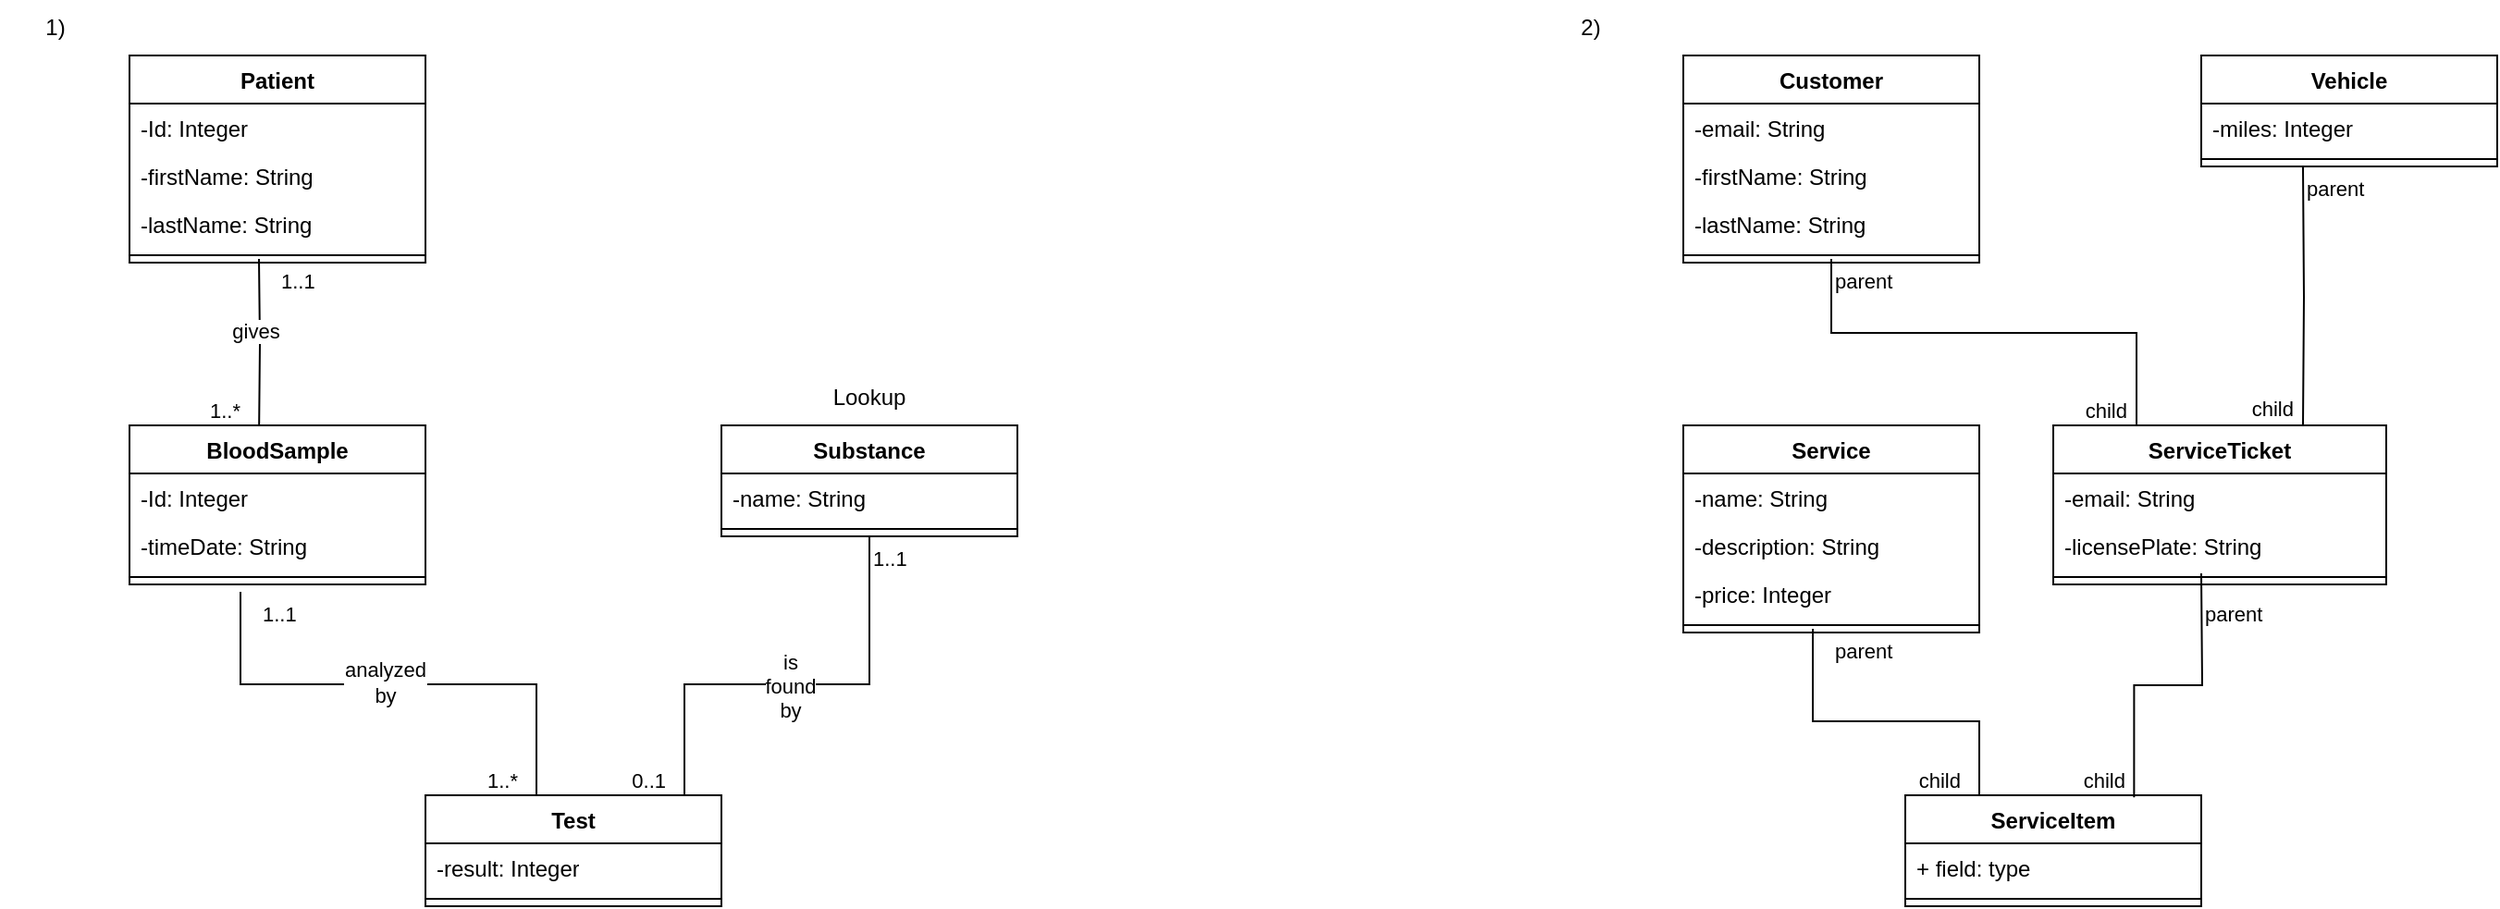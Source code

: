 <mxfile version="26.0.16">
  <diagram name="Page-1" id="3XJagNf4b0Ms1O2uz-6v">
    <mxGraphModel dx="624" dy="293" grid="1" gridSize="10" guides="1" tooltips="1" connect="1" arrows="1" fold="1" page="1" pageScale="1" pageWidth="2500" pageHeight="2500" math="0" shadow="0">
      <root>
        <mxCell id="0" />
        <mxCell id="1" parent="0" />
        <mxCell id="ieMZr1iwCtBDfYbSCtk3-1" value="1)" style="text;html=1;align=center;verticalAlign=middle;whiteSpace=wrap;rounded=0;" vertex="1" parent="1">
          <mxGeometry x="10" y="10" width="60" height="30" as="geometry" />
        </mxCell>
        <mxCell id="ieMZr1iwCtBDfYbSCtk3-2" value="Patient" style="swimlane;fontStyle=1;align=center;verticalAlign=top;childLayout=stackLayout;horizontal=1;startSize=26;horizontalStack=0;resizeParent=1;resizeParentMax=0;resizeLast=0;collapsible=1;marginBottom=0;whiteSpace=wrap;html=1;" vertex="1" parent="1">
          <mxGeometry x="80" y="40" width="160" height="112" as="geometry" />
        </mxCell>
        <mxCell id="ieMZr1iwCtBDfYbSCtk3-3" value="-Id: Integer" style="text;strokeColor=none;fillColor=none;align=left;verticalAlign=top;spacingLeft=4;spacingRight=4;overflow=hidden;rotatable=0;points=[[0,0.5],[1,0.5]];portConstraint=eastwest;whiteSpace=wrap;html=1;" vertex="1" parent="ieMZr1iwCtBDfYbSCtk3-2">
          <mxGeometry y="26" width="160" height="26" as="geometry" />
        </mxCell>
        <mxCell id="ieMZr1iwCtBDfYbSCtk3-19" value="-firstName: String &lt;span style=&quot;white-space: pre;&quot;&gt;&#x9;&lt;/span&gt;" style="text;strokeColor=none;fillColor=none;align=left;verticalAlign=top;spacingLeft=4;spacingRight=4;overflow=hidden;rotatable=0;points=[[0,0.5],[1,0.5]];portConstraint=eastwest;whiteSpace=wrap;html=1;" vertex="1" parent="ieMZr1iwCtBDfYbSCtk3-2">
          <mxGeometry y="52" width="160" height="26" as="geometry" />
        </mxCell>
        <mxCell id="ieMZr1iwCtBDfYbSCtk3-18" value="-lastName: String" style="text;strokeColor=none;fillColor=none;align=left;verticalAlign=top;spacingLeft=4;spacingRight=4;overflow=hidden;rotatable=0;points=[[0,0.5],[1,0.5]];portConstraint=eastwest;whiteSpace=wrap;html=1;" vertex="1" parent="ieMZr1iwCtBDfYbSCtk3-2">
          <mxGeometry y="78" width="160" height="26" as="geometry" />
        </mxCell>
        <mxCell id="ieMZr1iwCtBDfYbSCtk3-4" value="" style="line;strokeWidth=1;fillColor=none;align=left;verticalAlign=middle;spacingTop=-1;spacingLeft=3;spacingRight=3;rotatable=0;labelPosition=right;points=[];portConstraint=eastwest;strokeColor=inherit;" vertex="1" parent="ieMZr1iwCtBDfYbSCtk3-2">
          <mxGeometry y="104" width="160" height="8" as="geometry" />
        </mxCell>
        <mxCell id="ieMZr1iwCtBDfYbSCtk3-6" value="BloodSample" style="swimlane;fontStyle=1;align=center;verticalAlign=top;childLayout=stackLayout;horizontal=1;startSize=26;horizontalStack=0;resizeParent=1;resizeParentMax=0;resizeLast=0;collapsible=1;marginBottom=0;whiteSpace=wrap;html=1;" vertex="1" parent="1">
          <mxGeometry x="80" y="240" width="160" height="86" as="geometry" />
        </mxCell>
        <mxCell id="ieMZr1iwCtBDfYbSCtk3-7" value="-Id: Integer" style="text;strokeColor=none;fillColor=none;align=left;verticalAlign=top;spacingLeft=4;spacingRight=4;overflow=hidden;rotatable=0;points=[[0,0.5],[1,0.5]];portConstraint=eastwest;whiteSpace=wrap;html=1;" vertex="1" parent="ieMZr1iwCtBDfYbSCtk3-6">
          <mxGeometry y="26" width="160" height="26" as="geometry" />
        </mxCell>
        <mxCell id="ieMZr1iwCtBDfYbSCtk3-20" value="-timeDate: String" style="text;strokeColor=none;fillColor=none;align=left;verticalAlign=top;spacingLeft=4;spacingRight=4;overflow=hidden;rotatable=0;points=[[0,0.5],[1,0.5]];portConstraint=eastwest;whiteSpace=wrap;html=1;" vertex="1" parent="ieMZr1iwCtBDfYbSCtk3-6">
          <mxGeometry y="52" width="160" height="26" as="geometry" />
        </mxCell>
        <mxCell id="ieMZr1iwCtBDfYbSCtk3-8" value="" style="line;strokeWidth=1;fillColor=none;align=left;verticalAlign=middle;spacingTop=-1;spacingLeft=3;spacingRight=3;rotatable=0;labelPosition=right;points=[];portConstraint=eastwest;strokeColor=inherit;" vertex="1" parent="ieMZr1iwCtBDfYbSCtk3-6">
          <mxGeometry y="78" width="160" height="8" as="geometry" />
        </mxCell>
        <mxCell id="ieMZr1iwCtBDfYbSCtk3-10" value="Substance" style="swimlane;fontStyle=1;align=center;verticalAlign=top;childLayout=stackLayout;horizontal=1;startSize=26;horizontalStack=0;resizeParent=1;resizeParentMax=0;resizeLast=0;collapsible=1;marginBottom=0;whiteSpace=wrap;html=1;" vertex="1" parent="1">
          <mxGeometry x="400" y="240" width="160" height="60" as="geometry" />
        </mxCell>
        <mxCell id="ieMZr1iwCtBDfYbSCtk3-11" value="-name: String" style="text;strokeColor=none;fillColor=none;align=left;verticalAlign=top;spacingLeft=4;spacingRight=4;overflow=hidden;rotatable=0;points=[[0,0.5],[1,0.5]];portConstraint=eastwest;whiteSpace=wrap;html=1;" vertex="1" parent="ieMZr1iwCtBDfYbSCtk3-10">
          <mxGeometry y="26" width="160" height="26" as="geometry" />
        </mxCell>
        <mxCell id="ieMZr1iwCtBDfYbSCtk3-12" value="" style="line;strokeWidth=1;fillColor=none;align=left;verticalAlign=middle;spacingTop=-1;spacingLeft=3;spacingRight=3;rotatable=0;labelPosition=right;points=[];portConstraint=eastwest;strokeColor=inherit;" vertex="1" parent="ieMZr1iwCtBDfYbSCtk3-10">
          <mxGeometry y="52" width="160" height="8" as="geometry" />
        </mxCell>
        <mxCell id="ieMZr1iwCtBDfYbSCtk3-14" value="Test" style="swimlane;fontStyle=1;align=center;verticalAlign=top;childLayout=stackLayout;horizontal=1;startSize=26;horizontalStack=0;resizeParent=1;resizeParentMax=0;resizeLast=0;collapsible=1;marginBottom=0;whiteSpace=wrap;html=1;" vertex="1" parent="1">
          <mxGeometry x="240" y="440" width="160" height="60" as="geometry" />
        </mxCell>
        <mxCell id="ieMZr1iwCtBDfYbSCtk3-15" value="-result: Integer" style="text;strokeColor=none;fillColor=none;align=left;verticalAlign=top;spacingLeft=4;spacingRight=4;overflow=hidden;rotatable=0;points=[[0,0.5],[1,0.5]];portConstraint=eastwest;whiteSpace=wrap;html=1;" vertex="1" parent="ieMZr1iwCtBDfYbSCtk3-14">
          <mxGeometry y="26" width="160" height="26" as="geometry" />
        </mxCell>
        <mxCell id="ieMZr1iwCtBDfYbSCtk3-16" value="" style="line;strokeWidth=1;fillColor=none;align=left;verticalAlign=middle;spacingTop=-1;spacingLeft=3;spacingRight=3;rotatable=0;labelPosition=right;points=[];portConstraint=eastwest;strokeColor=inherit;" vertex="1" parent="ieMZr1iwCtBDfYbSCtk3-14">
          <mxGeometry y="52" width="160" height="8" as="geometry" />
        </mxCell>
        <mxCell id="ieMZr1iwCtBDfYbSCtk3-21" value="" style="endArrow=none;html=1;edgeStyle=orthogonalEdgeStyle;rounded=0;entryX=0.438;entryY=0;entryDx=0;entryDy=0;entryPerimeter=0;" edge="1" parent="1" target="ieMZr1iwCtBDfYbSCtk3-6">
          <mxGeometry relative="1" as="geometry">
            <mxPoint x="150" y="150" as="sourcePoint" />
            <mxPoint x="310" y="150" as="targetPoint" />
          </mxGeometry>
        </mxCell>
        <mxCell id="ieMZr1iwCtBDfYbSCtk3-22" value="1..1" style="edgeLabel;resizable=0;html=1;align=left;verticalAlign=bottom;" connectable="0" vertex="1" parent="ieMZr1iwCtBDfYbSCtk3-21">
          <mxGeometry x="-1" relative="1" as="geometry">
            <mxPoint x="10" y="20" as="offset" />
          </mxGeometry>
        </mxCell>
        <mxCell id="ieMZr1iwCtBDfYbSCtk3-23" value="1..*" style="edgeLabel;resizable=0;html=1;align=right;verticalAlign=bottom;" connectable="0" vertex="1" parent="ieMZr1iwCtBDfYbSCtk3-21">
          <mxGeometry x="1" relative="1" as="geometry">
            <mxPoint x="-10" as="offset" />
          </mxGeometry>
        </mxCell>
        <mxCell id="ieMZr1iwCtBDfYbSCtk3-63" value="gives" style="edgeLabel;html=1;align=center;verticalAlign=middle;resizable=0;points=[];" vertex="1" connectable="0" parent="ieMZr1iwCtBDfYbSCtk3-21">
          <mxGeometry x="-0.153" y="-3" relative="1" as="geometry">
            <mxPoint as="offset" />
          </mxGeometry>
        </mxCell>
        <mxCell id="ieMZr1iwCtBDfYbSCtk3-24" value="" style="endArrow=none;html=1;edgeStyle=orthogonalEdgeStyle;rounded=0;entryX=0.5;entryY=0;entryDx=0;entryDy=0;" edge="1" parent="1" target="ieMZr1iwCtBDfYbSCtk3-14">
          <mxGeometry relative="1" as="geometry">
            <mxPoint x="140" y="330" as="sourcePoint" />
            <mxPoint x="300" y="330" as="targetPoint" />
            <Array as="points">
              <mxPoint x="140" y="380" />
              <mxPoint x="300" y="380" />
              <mxPoint x="300" y="440" />
            </Array>
          </mxGeometry>
        </mxCell>
        <mxCell id="ieMZr1iwCtBDfYbSCtk3-25" value="1..1" style="edgeLabel;resizable=0;html=1;align=left;verticalAlign=bottom;" connectable="0" vertex="1" parent="ieMZr1iwCtBDfYbSCtk3-24">
          <mxGeometry x="-1" relative="1" as="geometry">
            <mxPoint x="10" y="20" as="offset" />
          </mxGeometry>
        </mxCell>
        <mxCell id="ieMZr1iwCtBDfYbSCtk3-26" value="1..*" style="edgeLabel;resizable=0;html=1;align=right;verticalAlign=bottom;" connectable="0" vertex="1" parent="ieMZr1iwCtBDfYbSCtk3-24">
          <mxGeometry x="1" relative="1" as="geometry">
            <mxPoint x="-30" as="offset" />
          </mxGeometry>
        </mxCell>
        <mxCell id="ieMZr1iwCtBDfYbSCtk3-62" value="analyzed&lt;br&gt;by" style="edgeLabel;html=1;align=center;verticalAlign=middle;resizable=0;points=[];" vertex="1" connectable="0" parent="ieMZr1iwCtBDfYbSCtk3-24">
          <mxGeometry x="-0.118" y="1" relative="1" as="geometry">
            <mxPoint as="offset" />
          </mxGeometry>
        </mxCell>
        <mxCell id="ieMZr1iwCtBDfYbSCtk3-27" value="" style="endArrow=none;html=1;edgeStyle=orthogonalEdgeStyle;rounded=0;entryX=0.625;entryY=0;entryDx=0;entryDy=0;entryPerimeter=0;" edge="1" parent="1" target="ieMZr1iwCtBDfYbSCtk3-14">
          <mxGeometry relative="1" as="geometry">
            <mxPoint x="480" y="300" as="sourcePoint" />
            <mxPoint x="640" y="300" as="targetPoint" />
            <Array as="points">
              <mxPoint x="480" y="380" />
              <mxPoint x="380" y="380" />
              <mxPoint x="380" y="440" />
            </Array>
          </mxGeometry>
        </mxCell>
        <mxCell id="ieMZr1iwCtBDfYbSCtk3-28" value="1..1" style="edgeLabel;resizable=0;html=1;align=left;verticalAlign=bottom;" connectable="0" vertex="1" parent="ieMZr1iwCtBDfYbSCtk3-27">
          <mxGeometry x="-1" relative="1" as="geometry">
            <mxPoint y="20" as="offset" />
          </mxGeometry>
        </mxCell>
        <mxCell id="ieMZr1iwCtBDfYbSCtk3-29" value="0..1" style="edgeLabel;resizable=0;html=1;align=right;verticalAlign=bottom;" connectable="0" vertex="1" parent="ieMZr1iwCtBDfYbSCtk3-27">
          <mxGeometry x="1" relative="1" as="geometry">
            <mxPoint x="30" as="offset" />
          </mxGeometry>
        </mxCell>
        <mxCell id="ieMZr1iwCtBDfYbSCtk3-61" value="is &lt;br&gt;found &lt;br&gt;by" style="edgeLabel;html=1;align=center;verticalAlign=middle;resizable=0;points=[];" vertex="1" connectable="0" parent="ieMZr1iwCtBDfYbSCtk3-27">
          <mxGeometry x="-0.121" y="1" relative="1" as="geometry">
            <mxPoint as="offset" />
          </mxGeometry>
        </mxCell>
        <mxCell id="ieMZr1iwCtBDfYbSCtk3-31" value="Lookup" style="text;html=1;align=center;verticalAlign=middle;whiteSpace=wrap;rounded=0;" vertex="1" parent="1">
          <mxGeometry x="450" y="210" width="60" height="30" as="geometry" />
        </mxCell>
        <mxCell id="ieMZr1iwCtBDfYbSCtk3-32" value="2)" style="text;html=1;align=center;verticalAlign=middle;whiteSpace=wrap;rounded=0;" vertex="1" parent="1">
          <mxGeometry x="840" y="10" width="60" height="30" as="geometry" />
        </mxCell>
        <mxCell id="ieMZr1iwCtBDfYbSCtk3-33" value="Customer" style="swimlane;fontStyle=1;align=center;verticalAlign=top;childLayout=stackLayout;horizontal=1;startSize=26;horizontalStack=0;resizeParent=1;resizeParentMax=0;resizeLast=0;collapsible=1;marginBottom=0;whiteSpace=wrap;html=1;" vertex="1" parent="1">
          <mxGeometry x="920" y="40" width="160" height="112" as="geometry" />
        </mxCell>
        <mxCell id="ieMZr1iwCtBDfYbSCtk3-34" value="-email: String" style="text;strokeColor=none;fillColor=none;align=left;verticalAlign=top;spacingLeft=4;spacingRight=4;overflow=hidden;rotatable=0;points=[[0,0.5],[1,0.5]];portConstraint=eastwest;whiteSpace=wrap;html=1;" vertex="1" parent="ieMZr1iwCtBDfYbSCtk3-33">
          <mxGeometry y="26" width="160" height="26" as="geometry" />
        </mxCell>
        <mxCell id="ieMZr1iwCtBDfYbSCtk3-38" value="-firstName: String" style="text;strokeColor=none;fillColor=none;align=left;verticalAlign=top;spacingLeft=4;spacingRight=4;overflow=hidden;rotatable=0;points=[[0,0.5],[1,0.5]];portConstraint=eastwest;whiteSpace=wrap;html=1;" vertex="1" parent="ieMZr1iwCtBDfYbSCtk3-33">
          <mxGeometry y="52" width="160" height="26" as="geometry" />
        </mxCell>
        <mxCell id="ieMZr1iwCtBDfYbSCtk3-37" value="-lastName: String" style="text;strokeColor=none;fillColor=none;align=left;verticalAlign=top;spacingLeft=4;spacingRight=4;overflow=hidden;rotatable=0;points=[[0,0.5],[1,0.5]];portConstraint=eastwest;whiteSpace=wrap;html=1;" vertex="1" parent="ieMZr1iwCtBDfYbSCtk3-33">
          <mxGeometry y="78" width="160" height="26" as="geometry" />
        </mxCell>
        <mxCell id="ieMZr1iwCtBDfYbSCtk3-35" value="" style="line;strokeWidth=1;fillColor=none;align=left;verticalAlign=middle;spacingTop=-1;spacingLeft=3;spacingRight=3;rotatable=0;labelPosition=right;points=[];portConstraint=eastwest;strokeColor=inherit;" vertex="1" parent="ieMZr1iwCtBDfYbSCtk3-33">
          <mxGeometry y="104" width="160" height="8" as="geometry" />
        </mxCell>
        <mxCell id="ieMZr1iwCtBDfYbSCtk3-39" value="ServiceTicket" style="swimlane;fontStyle=1;align=center;verticalAlign=top;childLayout=stackLayout;horizontal=1;startSize=26;horizontalStack=0;resizeParent=1;resizeParentMax=0;resizeLast=0;collapsible=1;marginBottom=0;whiteSpace=wrap;html=1;" vertex="1" parent="1">
          <mxGeometry x="1120" y="240" width="180" height="86" as="geometry" />
        </mxCell>
        <mxCell id="ieMZr1iwCtBDfYbSCtk3-40" value="-email: String" style="text;strokeColor=none;fillColor=none;align=left;verticalAlign=top;spacingLeft=4;spacingRight=4;overflow=hidden;rotatable=0;points=[[0,0.5],[1,0.5]];portConstraint=eastwest;whiteSpace=wrap;html=1;" vertex="1" parent="ieMZr1iwCtBDfYbSCtk3-39">
          <mxGeometry y="26" width="180" height="26" as="geometry" />
        </mxCell>
        <mxCell id="ieMZr1iwCtBDfYbSCtk3-43" value="-licensePlate: String" style="text;strokeColor=none;fillColor=none;align=left;verticalAlign=top;spacingLeft=4;spacingRight=4;overflow=hidden;rotatable=0;points=[[0,0.5],[1,0.5]];portConstraint=eastwest;whiteSpace=wrap;html=1;" vertex="1" parent="ieMZr1iwCtBDfYbSCtk3-39">
          <mxGeometry y="52" width="180" height="26" as="geometry" />
        </mxCell>
        <mxCell id="ieMZr1iwCtBDfYbSCtk3-41" value="" style="line;strokeWidth=1;fillColor=none;align=left;verticalAlign=middle;spacingTop=-1;spacingLeft=3;spacingRight=3;rotatable=0;labelPosition=right;points=[];portConstraint=eastwest;strokeColor=inherit;" vertex="1" parent="ieMZr1iwCtBDfYbSCtk3-39">
          <mxGeometry y="78" width="180" height="8" as="geometry" />
        </mxCell>
        <mxCell id="ieMZr1iwCtBDfYbSCtk3-44" value="Service" style="swimlane;fontStyle=1;align=center;verticalAlign=top;childLayout=stackLayout;horizontal=1;startSize=26;horizontalStack=0;resizeParent=1;resizeParentMax=0;resizeLast=0;collapsible=1;marginBottom=0;whiteSpace=wrap;html=1;" vertex="1" parent="1">
          <mxGeometry x="920" y="240" width="160" height="112" as="geometry" />
        </mxCell>
        <mxCell id="ieMZr1iwCtBDfYbSCtk3-45" value="-name: String" style="text;strokeColor=none;fillColor=none;align=left;verticalAlign=top;spacingLeft=4;spacingRight=4;overflow=hidden;rotatable=0;points=[[0,0.5],[1,0.5]];portConstraint=eastwest;whiteSpace=wrap;html=1;" vertex="1" parent="ieMZr1iwCtBDfYbSCtk3-44">
          <mxGeometry y="26" width="160" height="26" as="geometry" />
        </mxCell>
        <mxCell id="ieMZr1iwCtBDfYbSCtk3-49" value="-description: String" style="text;strokeColor=none;fillColor=none;align=left;verticalAlign=top;spacingLeft=4;spacingRight=4;overflow=hidden;rotatable=0;points=[[0,0.5],[1,0.5]];portConstraint=eastwest;whiteSpace=wrap;html=1;" vertex="1" parent="ieMZr1iwCtBDfYbSCtk3-44">
          <mxGeometry y="52" width="160" height="26" as="geometry" />
        </mxCell>
        <mxCell id="ieMZr1iwCtBDfYbSCtk3-48" value="-price: Integer" style="text;strokeColor=none;fillColor=none;align=left;verticalAlign=top;spacingLeft=4;spacingRight=4;overflow=hidden;rotatable=0;points=[[0,0.5],[1,0.5]];portConstraint=eastwest;whiteSpace=wrap;html=1;" vertex="1" parent="ieMZr1iwCtBDfYbSCtk3-44">
          <mxGeometry y="78" width="160" height="26" as="geometry" />
        </mxCell>
        <mxCell id="ieMZr1iwCtBDfYbSCtk3-46" value="" style="line;strokeWidth=1;fillColor=none;align=left;verticalAlign=middle;spacingTop=-1;spacingLeft=3;spacingRight=3;rotatable=0;labelPosition=right;points=[];portConstraint=eastwest;strokeColor=inherit;" vertex="1" parent="ieMZr1iwCtBDfYbSCtk3-44">
          <mxGeometry y="104" width="160" height="8" as="geometry" />
        </mxCell>
        <mxCell id="ieMZr1iwCtBDfYbSCtk3-50" value="Vehicle" style="swimlane;fontStyle=1;align=center;verticalAlign=top;childLayout=stackLayout;horizontal=1;startSize=26;horizontalStack=0;resizeParent=1;resizeParentMax=0;resizeLast=0;collapsible=1;marginBottom=0;whiteSpace=wrap;html=1;" vertex="1" parent="1">
          <mxGeometry x="1200" y="40" width="160" height="60" as="geometry" />
        </mxCell>
        <mxCell id="ieMZr1iwCtBDfYbSCtk3-51" value="-miles: Integer" style="text;strokeColor=none;fillColor=none;align=left;verticalAlign=top;spacingLeft=4;spacingRight=4;overflow=hidden;rotatable=0;points=[[0,0.5],[1,0.5]];portConstraint=eastwest;whiteSpace=wrap;html=1;" vertex="1" parent="ieMZr1iwCtBDfYbSCtk3-50">
          <mxGeometry y="26" width="160" height="26" as="geometry" />
        </mxCell>
        <mxCell id="ieMZr1iwCtBDfYbSCtk3-52" value="" style="line;strokeWidth=1;fillColor=none;align=left;verticalAlign=middle;spacingTop=-1;spacingLeft=3;spacingRight=3;rotatable=0;labelPosition=right;points=[];portConstraint=eastwest;strokeColor=inherit;" vertex="1" parent="ieMZr1iwCtBDfYbSCtk3-50">
          <mxGeometry y="52" width="160" height="8" as="geometry" />
        </mxCell>
        <mxCell id="ieMZr1iwCtBDfYbSCtk3-68" value="" style="endArrow=none;html=1;edgeStyle=orthogonalEdgeStyle;rounded=0;entryX=0.25;entryY=0;entryDx=0;entryDy=0;" edge="1" parent="1" target="ieMZr1iwCtBDfYbSCtk3-39">
          <mxGeometry relative="1" as="geometry">
            <mxPoint x="1000" y="150" as="sourcePoint" />
            <mxPoint x="1160" y="150" as="targetPoint" />
            <Array as="points">
              <mxPoint x="1000" y="190" />
              <mxPoint x="1165" y="190" />
            </Array>
          </mxGeometry>
        </mxCell>
        <mxCell id="ieMZr1iwCtBDfYbSCtk3-69" value="parent" style="edgeLabel;resizable=0;html=1;align=left;verticalAlign=bottom;" connectable="0" vertex="1" parent="ieMZr1iwCtBDfYbSCtk3-68">
          <mxGeometry x="-1" relative="1" as="geometry">
            <mxPoint y="20" as="offset" />
          </mxGeometry>
        </mxCell>
        <mxCell id="ieMZr1iwCtBDfYbSCtk3-70" value="child" style="edgeLabel;resizable=0;html=1;align=right;verticalAlign=bottom;" connectable="0" vertex="1" parent="ieMZr1iwCtBDfYbSCtk3-68">
          <mxGeometry x="1" relative="1" as="geometry">
            <mxPoint x="-5" as="offset" />
          </mxGeometry>
        </mxCell>
        <mxCell id="ieMZr1iwCtBDfYbSCtk3-71" value="" style="endArrow=none;html=1;edgeStyle=orthogonalEdgeStyle;rounded=0;entryX=0.75;entryY=0;entryDx=0;entryDy=0;" edge="1" parent="1" target="ieMZr1iwCtBDfYbSCtk3-39">
          <mxGeometry relative="1" as="geometry">
            <mxPoint x="1255" y="100" as="sourcePoint" />
            <mxPoint x="1440" y="100" as="targetPoint" />
          </mxGeometry>
        </mxCell>
        <mxCell id="ieMZr1iwCtBDfYbSCtk3-72" value="parent" style="edgeLabel;resizable=0;html=1;align=left;verticalAlign=bottom;" connectable="0" vertex="1" parent="ieMZr1iwCtBDfYbSCtk3-71">
          <mxGeometry x="-1" relative="1" as="geometry">
            <mxPoint y="20" as="offset" />
          </mxGeometry>
        </mxCell>
        <mxCell id="ieMZr1iwCtBDfYbSCtk3-73" value="child" style="edgeLabel;resizable=0;html=1;align=right;verticalAlign=bottom;" connectable="0" vertex="1" parent="ieMZr1iwCtBDfYbSCtk3-71">
          <mxGeometry x="1" relative="1" as="geometry">
            <mxPoint x="-5" as="offset" />
          </mxGeometry>
        </mxCell>
        <mxCell id="ieMZr1iwCtBDfYbSCtk3-74" value="ServiceItem" style="swimlane;fontStyle=1;align=center;verticalAlign=top;childLayout=stackLayout;horizontal=1;startSize=26;horizontalStack=0;resizeParent=1;resizeParentMax=0;resizeLast=0;collapsible=1;marginBottom=0;whiteSpace=wrap;html=1;" vertex="1" parent="1">
          <mxGeometry x="1040" y="440" width="160" height="60" as="geometry" />
        </mxCell>
        <mxCell id="ieMZr1iwCtBDfYbSCtk3-75" value="+ field: type" style="text;strokeColor=none;fillColor=none;align=left;verticalAlign=top;spacingLeft=4;spacingRight=4;overflow=hidden;rotatable=0;points=[[0,0.5],[1,0.5]];portConstraint=eastwest;whiteSpace=wrap;html=1;" vertex="1" parent="ieMZr1iwCtBDfYbSCtk3-74">
          <mxGeometry y="26" width="160" height="26" as="geometry" />
        </mxCell>
        <mxCell id="ieMZr1iwCtBDfYbSCtk3-76" value="" style="line;strokeWidth=1;fillColor=none;align=left;verticalAlign=middle;spacingTop=-1;spacingLeft=3;spacingRight=3;rotatable=0;labelPosition=right;points=[];portConstraint=eastwest;strokeColor=inherit;" vertex="1" parent="ieMZr1iwCtBDfYbSCtk3-74">
          <mxGeometry y="52" width="160" height="8" as="geometry" />
        </mxCell>
        <mxCell id="ieMZr1iwCtBDfYbSCtk3-78" value="" style="endArrow=none;html=1;edgeStyle=orthogonalEdgeStyle;rounded=0;entryX=0.25;entryY=0;entryDx=0;entryDy=0;" edge="1" parent="1" target="ieMZr1iwCtBDfYbSCtk3-74">
          <mxGeometry relative="1" as="geometry">
            <mxPoint x="990" y="350" as="sourcePoint" />
            <mxPoint x="1150" y="350" as="targetPoint" />
            <Array as="points">
              <mxPoint x="990" y="400" />
              <mxPoint x="1080" y="400" />
            </Array>
          </mxGeometry>
        </mxCell>
        <mxCell id="ieMZr1iwCtBDfYbSCtk3-79" value="parent" style="edgeLabel;resizable=0;html=1;align=left;verticalAlign=bottom;" connectable="0" vertex="1" parent="ieMZr1iwCtBDfYbSCtk3-78">
          <mxGeometry x="-1" relative="1" as="geometry">
            <mxPoint x="10" y="20" as="offset" />
          </mxGeometry>
        </mxCell>
        <mxCell id="ieMZr1iwCtBDfYbSCtk3-80" value="child" style="edgeLabel;resizable=0;html=1;align=right;verticalAlign=bottom;" connectable="0" vertex="1" parent="ieMZr1iwCtBDfYbSCtk3-78">
          <mxGeometry x="1" relative="1" as="geometry">
            <mxPoint x="-10" as="offset" />
          </mxGeometry>
        </mxCell>
        <mxCell id="ieMZr1iwCtBDfYbSCtk3-81" value="" style="endArrow=none;html=1;edgeStyle=orthogonalEdgeStyle;rounded=0;entryX=0.773;entryY=0.018;entryDx=0;entryDy=0;entryPerimeter=0;" edge="1" parent="1" target="ieMZr1iwCtBDfYbSCtk3-74">
          <mxGeometry relative="1" as="geometry">
            <mxPoint x="1200" y="320" as="sourcePoint" />
            <mxPoint x="1360" y="330" as="targetPoint" />
          </mxGeometry>
        </mxCell>
        <mxCell id="ieMZr1iwCtBDfYbSCtk3-82" value="parent" style="edgeLabel;resizable=0;html=1;align=left;verticalAlign=bottom;" connectable="0" vertex="1" parent="ieMZr1iwCtBDfYbSCtk3-81">
          <mxGeometry x="-1" relative="1" as="geometry">
            <mxPoint y="30" as="offset" />
          </mxGeometry>
        </mxCell>
        <mxCell id="ieMZr1iwCtBDfYbSCtk3-83" value="child" style="edgeLabel;resizable=0;html=1;align=right;verticalAlign=bottom;" connectable="0" vertex="1" parent="ieMZr1iwCtBDfYbSCtk3-81">
          <mxGeometry x="1" relative="1" as="geometry">
            <mxPoint x="-4" y="-1" as="offset" />
          </mxGeometry>
        </mxCell>
      </root>
    </mxGraphModel>
  </diagram>
</mxfile>
